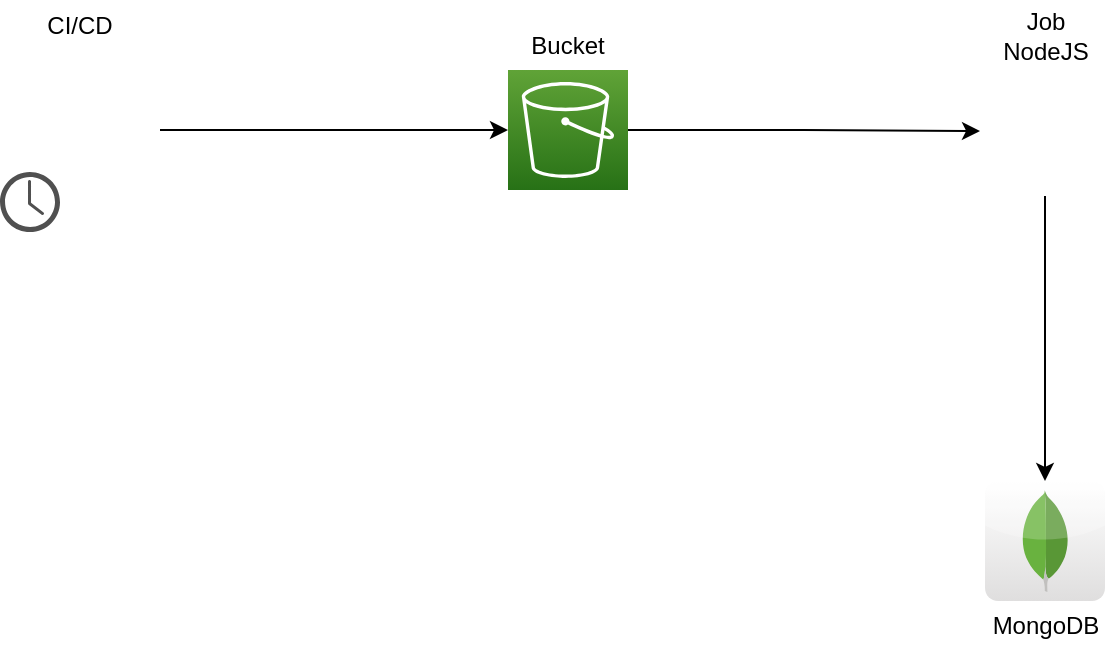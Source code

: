 <mxfile version="19.0.0" type="google"><diagram id="XCijZmN7Vl3f0ykUU6Lt" name="Page-1"><mxGraphModel grid="1" page="1" gridSize="10" guides="1" tooltips="1" connect="1" arrows="1" fold="1" pageScale="1" pageWidth="827" pageHeight="1169" math="0" shadow="0"><root><mxCell id="0"/><mxCell id="1" parent="0"/><mxCell id="-FE4Zl-CgdxDGnxKLjqr-6" style="edgeStyle=orthogonalEdgeStyle;rounded=0;orthogonalLoop=1;jettySize=auto;html=1;entryX=0;entryY=0.5;entryDx=0;entryDy=0;entryPerimeter=0;" edge="1" parent="1" source="-FE4Zl-CgdxDGnxKLjqr-1" target="-FE4Zl-CgdxDGnxKLjqr-2"><mxGeometry relative="1" as="geometry"/></mxCell><mxCell id="-FE4Zl-CgdxDGnxKLjqr-1" value="" style="shape=image;html=1;verticalAlign=top;verticalLabelPosition=bottom;labelBackgroundColor=#ffffff;imageAspect=0;aspect=fixed;image=https://cdn4.iconfinder.com/data/icons/socialcones/508/Gitlab-128.png" vertex="1" parent="1"><mxGeometry x="130" y="245" width="80" height="80" as="geometry"/></mxCell><mxCell id="-FE4Zl-CgdxDGnxKLjqr-13" style="edgeStyle=orthogonalEdgeStyle;rounded=0;orthogonalLoop=1;jettySize=auto;html=1;" edge="1" parent="1" source="-FE4Zl-CgdxDGnxKLjqr-2" target="-FE4Zl-CgdxDGnxKLjqr-3"><mxGeometry relative="1" as="geometry"/></mxCell><mxCell id="-FE4Zl-CgdxDGnxKLjqr-2" value="" style="sketch=0;points=[[0,0,0],[0.25,0,0],[0.5,0,0],[0.75,0,0],[1,0,0],[0,1,0],[0.25,1,0],[0.5,1,0],[0.75,1,0],[1,1,0],[0,0.25,0],[0,0.5,0],[0,0.75,0],[1,0.25,0],[1,0.5,0],[1,0.75,0]];outlineConnect=0;fontColor=#232F3E;gradientColor=#60A337;gradientDirection=north;fillColor=#277116;strokeColor=#ffffff;dashed=0;verticalLabelPosition=bottom;verticalAlign=top;align=center;html=1;fontSize=12;fontStyle=0;aspect=fixed;shape=mxgraph.aws4.resourceIcon;resIcon=mxgraph.aws4.s3;" vertex="1" parent="1"><mxGeometry x="384" y="255" width="60" height="60" as="geometry"/></mxCell><mxCell id="-FE4Zl-CgdxDGnxKLjqr-8" style="edgeStyle=orthogonalEdgeStyle;rounded=0;orthogonalLoop=1;jettySize=auto;html=1;" edge="1" parent="1" source="-FE4Zl-CgdxDGnxKLjqr-3" target="-FE4Zl-CgdxDGnxKLjqr-4"><mxGeometry relative="1" as="geometry"/></mxCell><mxCell id="-FE4Zl-CgdxDGnxKLjqr-3" value="" style="shape=image;html=1;verticalAlign=top;verticalLabelPosition=bottom;labelBackgroundColor=#ffffff;imageAspect=0;aspect=fixed;image=https://cdn2.iconfinder.com/data/icons/boxicons-logos/24/bxl-nodejs-128.png" vertex="1" parent="1"><mxGeometry x="620" y="253" width="65" height="65" as="geometry"/></mxCell><mxCell id="-FE4Zl-CgdxDGnxKLjqr-4" value="" style="dashed=0;outlineConnect=0;html=1;align=center;labelPosition=center;verticalLabelPosition=bottom;verticalAlign=top;shape=mxgraph.webicons.mongodb;gradientColor=#DFDEDE" vertex="1" parent="1"><mxGeometry x="622.5" y="460.5" width="60" height="60" as="geometry"/></mxCell><mxCell id="-FE4Zl-CgdxDGnxKLjqr-5" value="" style="sketch=0;pointerEvents=1;shadow=0;dashed=0;html=1;strokeColor=none;fillColor=#505050;labelPosition=center;verticalLabelPosition=bottom;verticalAlign=top;outlineConnect=0;align=center;shape=mxgraph.office.concepts.clock;" vertex="1" parent="1"><mxGeometry x="130" y="306" width="30" height="30" as="geometry"/></mxCell><mxCell id="-FE4Zl-CgdxDGnxKLjqr-9" value="CI/CD" style="text;html=1;strokeColor=none;fillColor=none;align=center;verticalAlign=middle;whiteSpace=wrap;rounded=0;" vertex="1" parent="1"><mxGeometry x="140" y="220" width="60" height="25" as="geometry"/></mxCell><mxCell id="-FE4Zl-CgdxDGnxKLjqr-10" value="Bucket" style="text;html=1;strokeColor=none;fillColor=none;align=center;verticalAlign=middle;whiteSpace=wrap;rounded=0;" vertex="1" parent="1"><mxGeometry x="384" y="230" width="60" height="25" as="geometry"/></mxCell><mxCell id="-FE4Zl-CgdxDGnxKLjqr-11" value="Job NodeJS" style="text;html=1;strokeColor=none;fillColor=none;align=center;verticalAlign=middle;whiteSpace=wrap;rounded=0;" vertex="1" parent="1"><mxGeometry x="622.5" y="225" width="60" height="25" as="geometry"/></mxCell><mxCell id="-FE4Zl-CgdxDGnxKLjqr-12" value="MongoDB" style="text;html=1;strokeColor=none;fillColor=none;align=center;verticalAlign=middle;whiteSpace=wrap;rounded=0;" vertex="1" parent="1"><mxGeometry x="622.5" y="520.5" width="60" height="25" as="geometry"/></mxCell></root></mxGraphModel></diagram></mxfile>